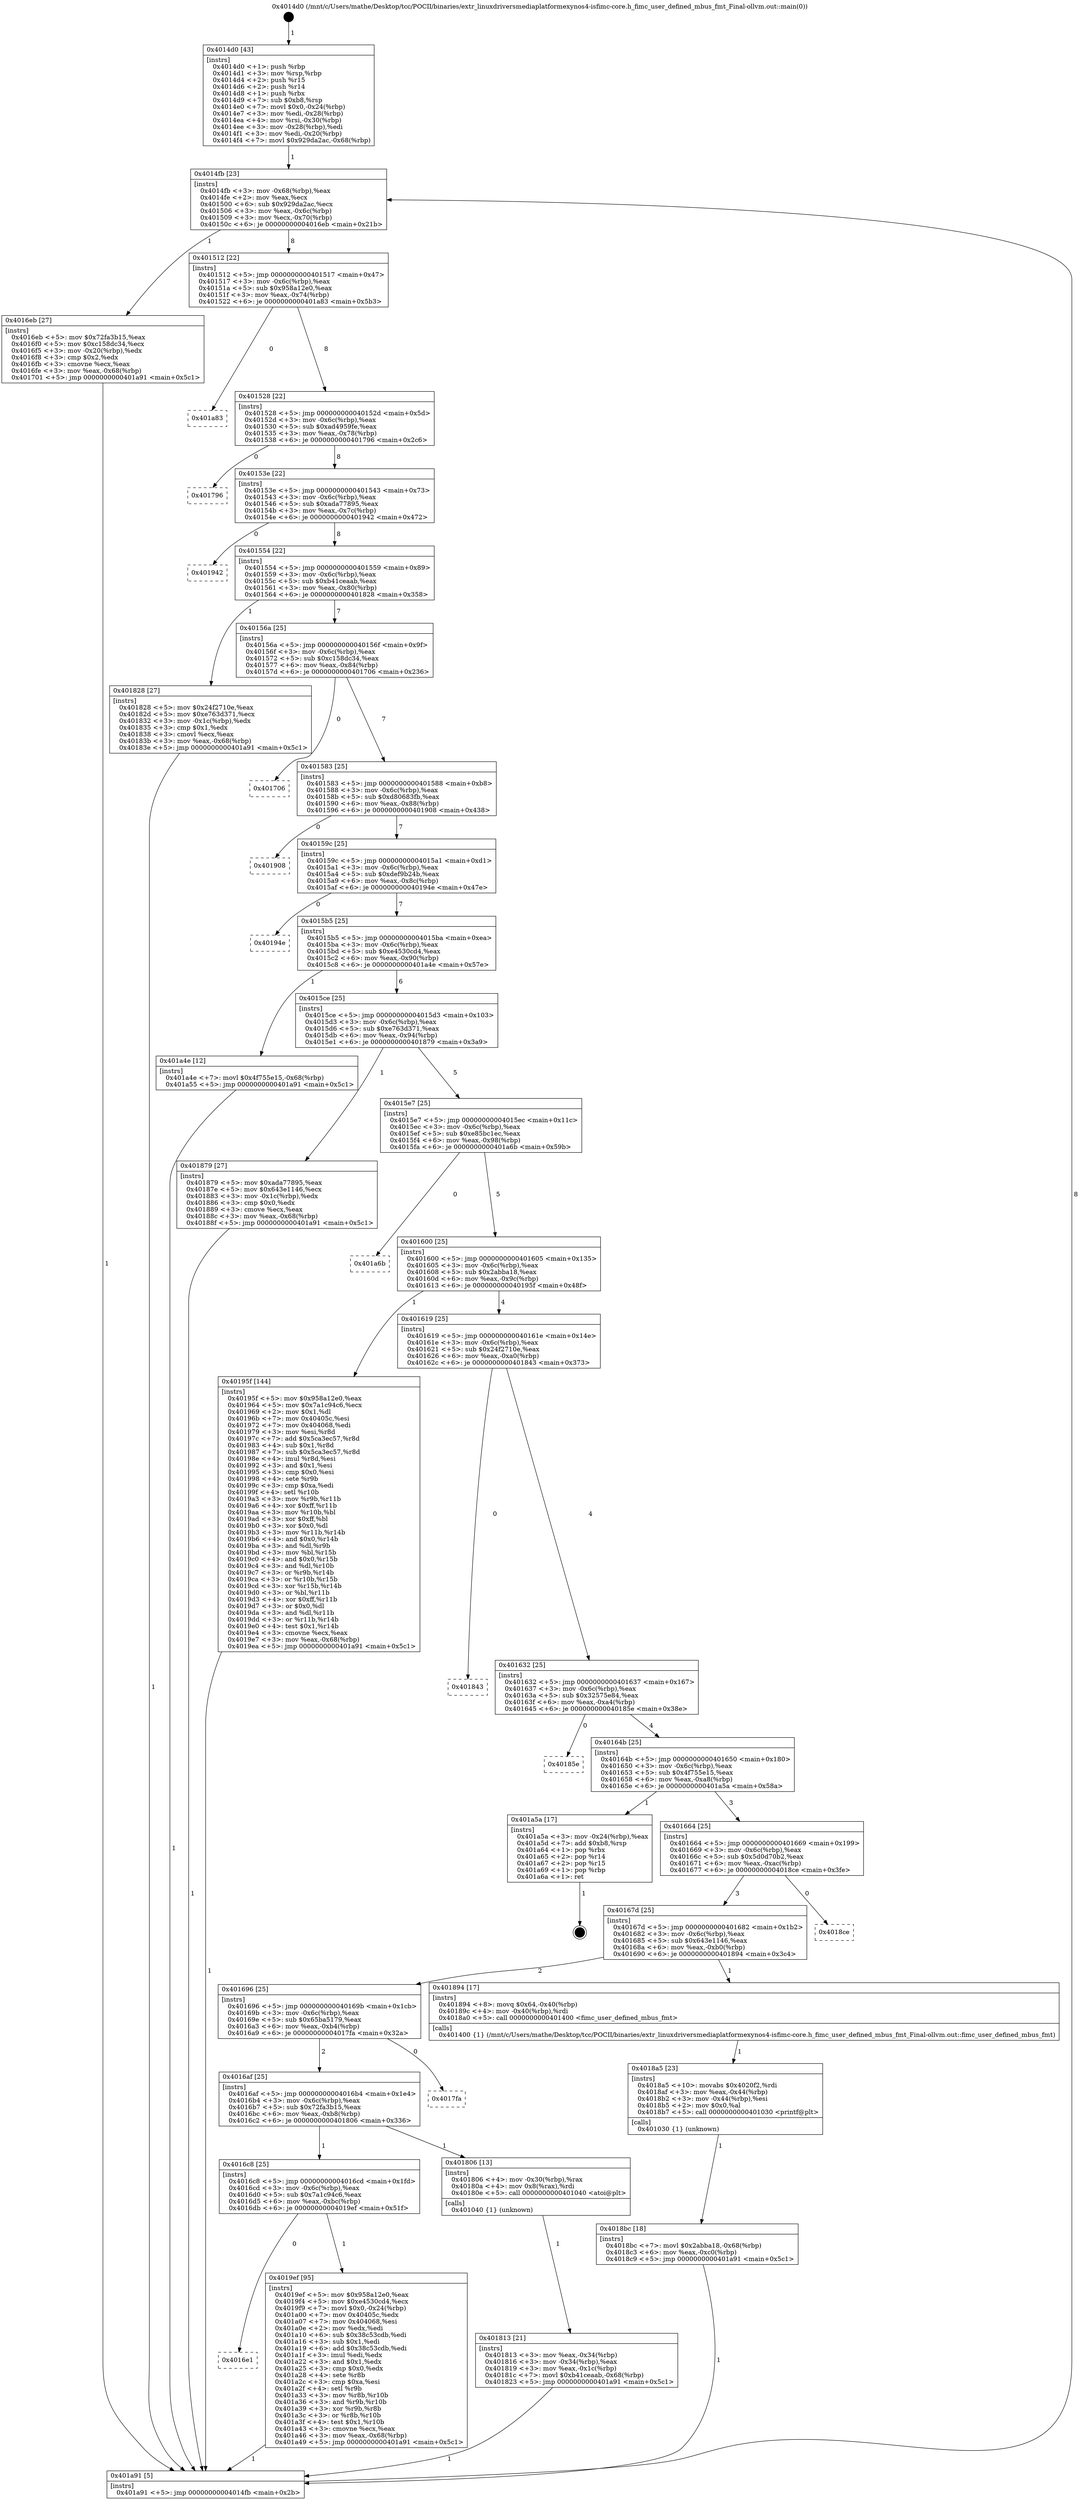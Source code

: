 digraph "0x4014d0" {
  label = "0x4014d0 (/mnt/c/Users/mathe/Desktop/tcc/POCII/binaries/extr_linuxdriversmediaplatformexynos4-isfimc-core.h_fimc_user_defined_mbus_fmt_Final-ollvm.out::main(0))"
  labelloc = "t"
  node[shape=record]

  Entry [label="",width=0.3,height=0.3,shape=circle,fillcolor=black,style=filled]
  "0x4014fb" [label="{
     0x4014fb [23]\l
     | [instrs]\l
     &nbsp;&nbsp;0x4014fb \<+3\>: mov -0x68(%rbp),%eax\l
     &nbsp;&nbsp;0x4014fe \<+2\>: mov %eax,%ecx\l
     &nbsp;&nbsp;0x401500 \<+6\>: sub $0x929da2ac,%ecx\l
     &nbsp;&nbsp;0x401506 \<+3\>: mov %eax,-0x6c(%rbp)\l
     &nbsp;&nbsp;0x401509 \<+3\>: mov %ecx,-0x70(%rbp)\l
     &nbsp;&nbsp;0x40150c \<+6\>: je 00000000004016eb \<main+0x21b\>\l
  }"]
  "0x4016eb" [label="{
     0x4016eb [27]\l
     | [instrs]\l
     &nbsp;&nbsp;0x4016eb \<+5\>: mov $0x72fa3b15,%eax\l
     &nbsp;&nbsp;0x4016f0 \<+5\>: mov $0xc158dc34,%ecx\l
     &nbsp;&nbsp;0x4016f5 \<+3\>: mov -0x20(%rbp),%edx\l
     &nbsp;&nbsp;0x4016f8 \<+3\>: cmp $0x2,%edx\l
     &nbsp;&nbsp;0x4016fb \<+3\>: cmovne %ecx,%eax\l
     &nbsp;&nbsp;0x4016fe \<+3\>: mov %eax,-0x68(%rbp)\l
     &nbsp;&nbsp;0x401701 \<+5\>: jmp 0000000000401a91 \<main+0x5c1\>\l
  }"]
  "0x401512" [label="{
     0x401512 [22]\l
     | [instrs]\l
     &nbsp;&nbsp;0x401512 \<+5\>: jmp 0000000000401517 \<main+0x47\>\l
     &nbsp;&nbsp;0x401517 \<+3\>: mov -0x6c(%rbp),%eax\l
     &nbsp;&nbsp;0x40151a \<+5\>: sub $0x958a12e0,%eax\l
     &nbsp;&nbsp;0x40151f \<+3\>: mov %eax,-0x74(%rbp)\l
     &nbsp;&nbsp;0x401522 \<+6\>: je 0000000000401a83 \<main+0x5b3\>\l
  }"]
  "0x401a91" [label="{
     0x401a91 [5]\l
     | [instrs]\l
     &nbsp;&nbsp;0x401a91 \<+5\>: jmp 00000000004014fb \<main+0x2b\>\l
  }"]
  "0x4014d0" [label="{
     0x4014d0 [43]\l
     | [instrs]\l
     &nbsp;&nbsp;0x4014d0 \<+1\>: push %rbp\l
     &nbsp;&nbsp;0x4014d1 \<+3\>: mov %rsp,%rbp\l
     &nbsp;&nbsp;0x4014d4 \<+2\>: push %r15\l
     &nbsp;&nbsp;0x4014d6 \<+2\>: push %r14\l
     &nbsp;&nbsp;0x4014d8 \<+1\>: push %rbx\l
     &nbsp;&nbsp;0x4014d9 \<+7\>: sub $0xb8,%rsp\l
     &nbsp;&nbsp;0x4014e0 \<+7\>: movl $0x0,-0x24(%rbp)\l
     &nbsp;&nbsp;0x4014e7 \<+3\>: mov %edi,-0x28(%rbp)\l
     &nbsp;&nbsp;0x4014ea \<+4\>: mov %rsi,-0x30(%rbp)\l
     &nbsp;&nbsp;0x4014ee \<+3\>: mov -0x28(%rbp),%edi\l
     &nbsp;&nbsp;0x4014f1 \<+3\>: mov %edi,-0x20(%rbp)\l
     &nbsp;&nbsp;0x4014f4 \<+7\>: movl $0x929da2ac,-0x68(%rbp)\l
  }"]
  Exit [label="",width=0.3,height=0.3,shape=circle,fillcolor=black,style=filled,peripheries=2]
  "0x401a83" [label="{
     0x401a83\l
  }", style=dashed]
  "0x401528" [label="{
     0x401528 [22]\l
     | [instrs]\l
     &nbsp;&nbsp;0x401528 \<+5\>: jmp 000000000040152d \<main+0x5d\>\l
     &nbsp;&nbsp;0x40152d \<+3\>: mov -0x6c(%rbp),%eax\l
     &nbsp;&nbsp;0x401530 \<+5\>: sub $0xad4959fe,%eax\l
     &nbsp;&nbsp;0x401535 \<+3\>: mov %eax,-0x78(%rbp)\l
     &nbsp;&nbsp;0x401538 \<+6\>: je 0000000000401796 \<main+0x2c6\>\l
  }"]
  "0x4016e1" [label="{
     0x4016e1\l
  }", style=dashed]
  "0x401796" [label="{
     0x401796\l
  }", style=dashed]
  "0x40153e" [label="{
     0x40153e [22]\l
     | [instrs]\l
     &nbsp;&nbsp;0x40153e \<+5\>: jmp 0000000000401543 \<main+0x73\>\l
     &nbsp;&nbsp;0x401543 \<+3\>: mov -0x6c(%rbp),%eax\l
     &nbsp;&nbsp;0x401546 \<+5\>: sub $0xada77895,%eax\l
     &nbsp;&nbsp;0x40154b \<+3\>: mov %eax,-0x7c(%rbp)\l
     &nbsp;&nbsp;0x40154e \<+6\>: je 0000000000401942 \<main+0x472\>\l
  }"]
  "0x4019ef" [label="{
     0x4019ef [95]\l
     | [instrs]\l
     &nbsp;&nbsp;0x4019ef \<+5\>: mov $0x958a12e0,%eax\l
     &nbsp;&nbsp;0x4019f4 \<+5\>: mov $0xe4530cd4,%ecx\l
     &nbsp;&nbsp;0x4019f9 \<+7\>: movl $0x0,-0x24(%rbp)\l
     &nbsp;&nbsp;0x401a00 \<+7\>: mov 0x40405c,%edx\l
     &nbsp;&nbsp;0x401a07 \<+7\>: mov 0x404068,%esi\l
     &nbsp;&nbsp;0x401a0e \<+2\>: mov %edx,%edi\l
     &nbsp;&nbsp;0x401a10 \<+6\>: sub $0x38c53cdb,%edi\l
     &nbsp;&nbsp;0x401a16 \<+3\>: sub $0x1,%edi\l
     &nbsp;&nbsp;0x401a19 \<+6\>: add $0x38c53cdb,%edi\l
     &nbsp;&nbsp;0x401a1f \<+3\>: imul %edi,%edx\l
     &nbsp;&nbsp;0x401a22 \<+3\>: and $0x1,%edx\l
     &nbsp;&nbsp;0x401a25 \<+3\>: cmp $0x0,%edx\l
     &nbsp;&nbsp;0x401a28 \<+4\>: sete %r8b\l
     &nbsp;&nbsp;0x401a2c \<+3\>: cmp $0xa,%esi\l
     &nbsp;&nbsp;0x401a2f \<+4\>: setl %r9b\l
     &nbsp;&nbsp;0x401a33 \<+3\>: mov %r8b,%r10b\l
     &nbsp;&nbsp;0x401a36 \<+3\>: and %r9b,%r10b\l
     &nbsp;&nbsp;0x401a39 \<+3\>: xor %r9b,%r8b\l
     &nbsp;&nbsp;0x401a3c \<+3\>: or %r8b,%r10b\l
     &nbsp;&nbsp;0x401a3f \<+4\>: test $0x1,%r10b\l
     &nbsp;&nbsp;0x401a43 \<+3\>: cmovne %ecx,%eax\l
     &nbsp;&nbsp;0x401a46 \<+3\>: mov %eax,-0x68(%rbp)\l
     &nbsp;&nbsp;0x401a49 \<+5\>: jmp 0000000000401a91 \<main+0x5c1\>\l
  }"]
  "0x401942" [label="{
     0x401942\l
  }", style=dashed]
  "0x401554" [label="{
     0x401554 [22]\l
     | [instrs]\l
     &nbsp;&nbsp;0x401554 \<+5\>: jmp 0000000000401559 \<main+0x89\>\l
     &nbsp;&nbsp;0x401559 \<+3\>: mov -0x6c(%rbp),%eax\l
     &nbsp;&nbsp;0x40155c \<+5\>: sub $0xb41ceaab,%eax\l
     &nbsp;&nbsp;0x401561 \<+3\>: mov %eax,-0x80(%rbp)\l
     &nbsp;&nbsp;0x401564 \<+6\>: je 0000000000401828 \<main+0x358\>\l
  }"]
  "0x4018bc" [label="{
     0x4018bc [18]\l
     | [instrs]\l
     &nbsp;&nbsp;0x4018bc \<+7\>: movl $0x2abba18,-0x68(%rbp)\l
     &nbsp;&nbsp;0x4018c3 \<+6\>: mov %eax,-0xc0(%rbp)\l
     &nbsp;&nbsp;0x4018c9 \<+5\>: jmp 0000000000401a91 \<main+0x5c1\>\l
  }"]
  "0x401828" [label="{
     0x401828 [27]\l
     | [instrs]\l
     &nbsp;&nbsp;0x401828 \<+5\>: mov $0x24f2710e,%eax\l
     &nbsp;&nbsp;0x40182d \<+5\>: mov $0xe763d371,%ecx\l
     &nbsp;&nbsp;0x401832 \<+3\>: mov -0x1c(%rbp),%edx\l
     &nbsp;&nbsp;0x401835 \<+3\>: cmp $0x1,%edx\l
     &nbsp;&nbsp;0x401838 \<+3\>: cmovl %ecx,%eax\l
     &nbsp;&nbsp;0x40183b \<+3\>: mov %eax,-0x68(%rbp)\l
     &nbsp;&nbsp;0x40183e \<+5\>: jmp 0000000000401a91 \<main+0x5c1\>\l
  }"]
  "0x40156a" [label="{
     0x40156a [25]\l
     | [instrs]\l
     &nbsp;&nbsp;0x40156a \<+5\>: jmp 000000000040156f \<main+0x9f\>\l
     &nbsp;&nbsp;0x40156f \<+3\>: mov -0x6c(%rbp),%eax\l
     &nbsp;&nbsp;0x401572 \<+5\>: sub $0xc158dc34,%eax\l
     &nbsp;&nbsp;0x401577 \<+6\>: mov %eax,-0x84(%rbp)\l
     &nbsp;&nbsp;0x40157d \<+6\>: je 0000000000401706 \<main+0x236\>\l
  }"]
  "0x4018a5" [label="{
     0x4018a5 [23]\l
     | [instrs]\l
     &nbsp;&nbsp;0x4018a5 \<+10\>: movabs $0x4020f2,%rdi\l
     &nbsp;&nbsp;0x4018af \<+3\>: mov %eax,-0x44(%rbp)\l
     &nbsp;&nbsp;0x4018b2 \<+3\>: mov -0x44(%rbp),%esi\l
     &nbsp;&nbsp;0x4018b5 \<+2\>: mov $0x0,%al\l
     &nbsp;&nbsp;0x4018b7 \<+5\>: call 0000000000401030 \<printf@plt\>\l
     | [calls]\l
     &nbsp;&nbsp;0x401030 \{1\} (unknown)\l
  }"]
  "0x401706" [label="{
     0x401706\l
  }", style=dashed]
  "0x401583" [label="{
     0x401583 [25]\l
     | [instrs]\l
     &nbsp;&nbsp;0x401583 \<+5\>: jmp 0000000000401588 \<main+0xb8\>\l
     &nbsp;&nbsp;0x401588 \<+3\>: mov -0x6c(%rbp),%eax\l
     &nbsp;&nbsp;0x40158b \<+5\>: sub $0xd80683fb,%eax\l
     &nbsp;&nbsp;0x401590 \<+6\>: mov %eax,-0x88(%rbp)\l
     &nbsp;&nbsp;0x401596 \<+6\>: je 0000000000401908 \<main+0x438\>\l
  }"]
  "0x401813" [label="{
     0x401813 [21]\l
     | [instrs]\l
     &nbsp;&nbsp;0x401813 \<+3\>: mov %eax,-0x34(%rbp)\l
     &nbsp;&nbsp;0x401816 \<+3\>: mov -0x34(%rbp),%eax\l
     &nbsp;&nbsp;0x401819 \<+3\>: mov %eax,-0x1c(%rbp)\l
     &nbsp;&nbsp;0x40181c \<+7\>: movl $0xb41ceaab,-0x68(%rbp)\l
     &nbsp;&nbsp;0x401823 \<+5\>: jmp 0000000000401a91 \<main+0x5c1\>\l
  }"]
  "0x401908" [label="{
     0x401908\l
  }", style=dashed]
  "0x40159c" [label="{
     0x40159c [25]\l
     | [instrs]\l
     &nbsp;&nbsp;0x40159c \<+5\>: jmp 00000000004015a1 \<main+0xd1\>\l
     &nbsp;&nbsp;0x4015a1 \<+3\>: mov -0x6c(%rbp),%eax\l
     &nbsp;&nbsp;0x4015a4 \<+5\>: sub $0xdef9b24b,%eax\l
     &nbsp;&nbsp;0x4015a9 \<+6\>: mov %eax,-0x8c(%rbp)\l
     &nbsp;&nbsp;0x4015af \<+6\>: je 000000000040194e \<main+0x47e\>\l
  }"]
  "0x4016c8" [label="{
     0x4016c8 [25]\l
     | [instrs]\l
     &nbsp;&nbsp;0x4016c8 \<+5\>: jmp 00000000004016cd \<main+0x1fd\>\l
     &nbsp;&nbsp;0x4016cd \<+3\>: mov -0x6c(%rbp),%eax\l
     &nbsp;&nbsp;0x4016d0 \<+5\>: sub $0x7a1c94c6,%eax\l
     &nbsp;&nbsp;0x4016d5 \<+6\>: mov %eax,-0xbc(%rbp)\l
     &nbsp;&nbsp;0x4016db \<+6\>: je 00000000004019ef \<main+0x51f\>\l
  }"]
  "0x40194e" [label="{
     0x40194e\l
  }", style=dashed]
  "0x4015b5" [label="{
     0x4015b5 [25]\l
     | [instrs]\l
     &nbsp;&nbsp;0x4015b5 \<+5\>: jmp 00000000004015ba \<main+0xea\>\l
     &nbsp;&nbsp;0x4015ba \<+3\>: mov -0x6c(%rbp),%eax\l
     &nbsp;&nbsp;0x4015bd \<+5\>: sub $0xe4530cd4,%eax\l
     &nbsp;&nbsp;0x4015c2 \<+6\>: mov %eax,-0x90(%rbp)\l
     &nbsp;&nbsp;0x4015c8 \<+6\>: je 0000000000401a4e \<main+0x57e\>\l
  }"]
  "0x401806" [label="{
     0x401806 [13]\l
     | [instrs]\l
     &nbsp;&nbsp;0x401806 \<+4\>: mov -0x30(%rbp),%rax\l
     &nbsp;&nbsp;0x40180a \<+4\>: mov 0x8(%rax),%rdi\l
     &nbsp;&nbsp;0x40180e \<+5\>: call 0000000000401040 \<atoi@plt\>\l
     | [calls]\l
     &nbsp;&nbsp;0x401040 \{1\} (unknown)\l
  }"]
  "0x401a4e" [label="{
     0x401a4e [12]\l
     | [instrs]\l
     &nbsp;&nbsp;0x401a4e \<+7\>: movl $0x4f755e15,-0x68(%rbp)\l
     &nbsp;&nbsp;0x401a55 \<+5\>: jmp 0000000000401a91 \<main+0x5c1\>\l
  }"]
  "0x4015ce" [label="{
     0x4015ce [25]\l
     | [instrs]\l
     &nbsp;&nbsp;0x4015ce \<+5\>: jmp 00000000004015d3 \<main+0x103\>\l
     &nbsp;&nbsp;0x4015d3 \<+3\>: mov -0x6c(%rbp),%eax\l
     &nbsp;&nbsp;0x4015d6 \<+5\>: sub $0xe763d371,%eax\l
     &nbsp;&nbsp;0x4015db \<+6\>: mov %eax,-0x94(%rbp)\l
     &nbsp;&nbsp;0x4015e1 \<+6\>: je 0000000000401879 \<main+0x3a9\>\l
  }"]
  "0x4016af" [label="{
     0x4016af [25]\l
     | [instrs]\l
     &nbsp;&nbsp;0x4016af \<+5\>: jmp 00000000004016b4 \<main+0x1e4\>\l
     &nbsp;&nbsp;0x4016b4 \<+3\>: mov -0x6c(%rbp),%eax\l
     &nbsp;&nbsp;0x4016b7 \<+5\>: sub $0x72fa3b15,%eax\l
     &nbsp;&nbsp;0x4016bc \<+6\>: mov %eax,-0xb8(%rbp)\l
     &nbsp;&nbsp;0x4016c2 \<+6\>: je 0000000000401806 \<main+0x336\>\l
  }"]
  "0x401879" [label="{
     0x401879 [27]\l
     | [instrs]\l
     &nbsp;&nbsp;0x401879 \<+5\>: mov $0xada77895,%eax\l
     &nbsp;&nbsp;0x40187e \<+5\>: mov $0x643e1146,%ecx\l
     &nbsp;&nbsp;0x401883 \<+3\>: mov -0x1c(%rbp),%edx\l
     &nbsp;&nbsp;0x401886 \<+3\>: cmp $0x0,%edx\l
     &nbsp;&nbsp;0x401889 \<+3\>: cmove %ecx,%eax\l
     &nbsp;&nbsp;0x40188c \<+3\>: mov %eax,-0x68(%rbp)\l
     &nbsp;&nbsp;0x40188f \<+5\>: jmp 0000000000401a91 \<main+0x5c1\>\l
  }"]
  "0x4015e7" [label="{
     0x4015e7 [25]\l
     | [instrs]\l
     &nbsp;&nbsp;0x4015e7 \<+5\>: jmp 00000000004015ec \<main+0x11c\>\l
     &nbsp;&nbsp;0x4015ec \<+3\>: mov -0x6c(%rbp),%eax\l
     &nbsp;&nbsp;0x4015ef \<+5\>: sub $0xe85bc1ec,%eax\l
     &nbsp;&nbsp;0x4015f4 \<+6\>: mov %eax,-0x98(%rbp)\l
     &nbsp;&nbsp;0x4015fa \<+6\>: je 0000000000401a6b \<main+0x59b\>\l
  }"]
  "0x4017fa" [label="{
     0x4017fa\l
  }", style=dashed]
  "0x401a6b" [label="{
     0x401a6b\l
  }", style=dashed]
  "0x401600" [label="{
     0x401600 [25]\l
     | [instrs]\l
     &nbsp;&nbsp;0x401600 \<+5\>: jmp 0000000000401605 \<main+0x135\>\l
     &nbsp;&nbsp;0x401605 \<+3\>: mov -0x6c(%rbp),%eax\l
     &nbsp;&nbsp;0x401608 \<+5\>: sub $0x2abba18,%eax\l
     &nbsp;&nbsp;0x40160d \<+6\>: mov %eax,-0x9c(%rbp)\l
     &nbsp;&nbsp;0x401613 \<+6\>: je 000000000040195f \<main+0x48f\>\l
  }"]
  "0x401696" [label="{
     0x401696 [25]\l
     | [instrs]\l
     &nbsp;&nbsp;0x401696 \<+5\>: jmp 000000000040169b \<main+0x1cb\>\l
     &nbsp;&nbsp;0x40169b \<+3\>: mov -0x6c(%rbp),%eax\l
     &nbsp;&nbsp;0x40169e \<+5\>: sub $0x65ba5179,%eax\l
     &nbsp;&nbsp;0x4016a3 \<+6\>: mov %eax,-0xb4(%rbp)\l
     &nbsp;&nbsp;0x4016a9 \<+6\>: je 00000000004017fa \<main+0x32a\>\l
  }"]
  "0x40195f" [label="{
     0x40195f [144]\l
     | [instrs]\l
     &nbsp;&nbsp;0x40195f \<+5\>: mov $0x958a12e0,%eax\l
     &nbsp;&nbsp;0x401964 \<+5\>: mov $0x7a1c94c6,%ecx\l
     &nbsp;&nbsp;0x401969 \<+2\>: mov $0x1,%dl\l
     &nbsp;&nbsp;0x40196b \<+7\>: mov 0x40405c,%esi\l
     &nbsp;&nbsp;0x401972 \<+7\>: mov 0x404068,%edi\l
     &nbsp;&nbsp;0x401979 \<+3\>: mov %esi,%r8d\l
     &nbsp;&nbsp;0x40197c \<+7\>: add $0x5ca3ec57,%r8d\l
     &nbsp;&nbsp;0x401983 \<+4\>: sub $0x1,%r8d\l
     &nbsp;&nbsp;0x401987 \<+7\>: sub $0x5ca3ec57,%r8d\l
     &nbsp;&nbsp;0x40198e \<+4\>: imul %r8d,%esi\l
     &nbsp;&nbsp;0x401992 \<+3\>: and $0x1,%esi\l
     &nbsp;&nbsp;0x401995 \<+3\>: cmp $0x0,%esi\l
     &nbsp;&nbsp;0x401998 \<+4\>: sete %r9b\l
     &nbsp;&nbsp;0x40199c \<+3\>: cmp $0xa,%edi\l
     &nbsp;&nbsp;0x40199f \<+4\>: setl %r10b\l
     &nbsp;&nbsp;0x4019a3 \<+3\>: mov %r9b,%r11b\l
     &nbsp;&nbsp;0x4019a6 \<+4\>: xor $0xff,%r11b\l
     &nbsp;&nbsp;0x4019aa \<+3\>: mov %r10b,%bl\l
     &nbsp;&nbsp;0x4019ad \<+3\>: xor $0xff,%bl\l
     &nbsp;&nbsp;0x4019b0 \<+3\>: xor $0x0,%dl\l
     &nbsp;&nbsp;0x4019b3 \<+3\>: mov %r11b,%r14b\l
     &nbsp;&nbsp;0x4019b6 \<+4\>: and $0x0,%r14b\l
     &nbsp;&nbsp;0x4019ba \<+3\>: and %dl,%r9b\l
     &nbsp;&nbsp;0x4019bd \<+3\>: mov %bl,%r15b\l
     &nbsp;&nbsp;0x4019c0 \<+4\>: and $0x0,%r15b\l
     &nbsp;&nbsp;0x4019c4 \<+3\>: and %dl,%r10b\l
     &nbsp;&nbsp;0x4019c7 \<+3\>: or %r9b,%r14b\l
     &nbsp;&nbsp;0x4019ca \<+3\>: or %r10b,%r15b\l
     &nbsp;&nbsp;0x4019cd \<+3\>: xor %r15b,%r14b\l
     &nbsp;&nbsp;0x4019d0 \<+3\>: or %bl,%r11b\l
     &nbsp;&nbsp;0x4019d3 \<+4\>: xor $0xff,%r11b\l
     &nbsp;&nbsp;0x4019d7 \<+3\>: or $0x0,%dl\l
     &nbsp;&nbsp;0x4019da \<+3\>: and %dl,%r11b\l
     &nbsp;&nbsp;0x4019dd \<+3\>: or %r11b,%r14b\l
     &nbsp;&nbsp;0x4019e0 \<+4\>: test $0x1,%r14b\l
     &nbsp;&nbsp;0x4019e4 \<+3\>: cmovne %ecx,%eax\l
     &nbsp;&nbsp;0x4019e7 \<+3\>: mov %eax,-0x68(%rbp)\l
     &nbsp;&nbsp;0x4019ea \<+5\>: jmp 0000000000401a91 \<main+0x5c1\>\l
  }"]
  "0x401619" [label="{
     0x401619 [25]\l
     | [instrs]\l
     &nbsp;&nbsp;0x401619 \<+5\>: jmp 000000000040161e \<main+0x14e\>\l
     &nbsp;&nbsp;0x40161e \<+3\>: mov -0x6c(%rbp),%eax\l
     &nbsp;&nbsp;0x401621 \<+5\>: sub $0x24f2710e,%eax\l
     &nbsp;&nbsp;0x401626 \<+6\>: mov %eax,-0xa0(%rbp)\l
     &nbsp;&nbsp;0x40162c \<+6\>: je 0000000000401843 \<main+0x373\>\l
  }"]
  "0x401894" [label="{
     0x401894 [17]\l
     | [instrs]\l
     &nbsp;&nbsp;0x401894 \<+8\>: movq $0x64,-0x40(%rbp)\l
     &nbsp;&nbsp;0x40189c \<+4\>: mov -0x40(%rbp),%rdi\l
     &nbsp;&nbsp;0x4018a0 \<+5\>: call 0000000000401400 \<fimc_user_defined_mbus_fmt\>\l
     | [calls]\l
     &nbsp;&nbsp;0x401400 \{1\} (/mnt/c/Users/mathe/Desktop/tcc/POCII/binaries/extr_linuxdriversmediaplatformexynos4-isfimc-core.h_fimc_user_defined_mbus_fmt_Final-ollvm.out::fimc_user_defined_mbus_fmt)\l
  }"]
  "0x401843" [label="{
     0x401843\l
  }", style=dashed]
  "0x401632" [label="{
     0x401632 [25]\l
     | [instrs]\l
     &nbsp;&nbsp;0x401632 \<+5\>: jmp 0000000000401637 \<main+0x167\>\l
     &nbsp;&nbsp;0x401637 \<+3\>: mov -0x6c(%rbp),%eax\l
     &nbsp;&nbsp;0x40163a \<+5\>: sub $0x32575e84,%eax\l
     &nbsp;&nbsp;0x40163f \<+6\>: mov %eax,-0xa4(%rbp)\l
     &nbsp;&nbsp;0x401645 \<+6\>: je 000000000040185e \<main+0x38e\>\l
  }"]
  "0x40167d" [label="{
     0x40167d [25]\l
     | [instrs]\l
     &nbsp;&nbsp;0x40167d \<+5\>: jmp 0000000000401682 \<main+0x1b2\>\l
     &nbsp;&nbsp;0x401682 \<+3\>: mov -0x6c(%rbp),%eax\l
     &nbsp;&nbsp;0x401685 \<+5\>: sub $0x643e1146,%eax\l
     &nbsp;&nbsp;0x40168a \<+6\>: mov %eax,-0xb0(%rbp)\l
     &nbsp;&nbsp;0x401690 \<+6\>: je 0000000000401894 \<main+0x3c4\>\l
  }"]
  "0x40185e" [label="{
     0x40185e\l
  }", style=dashed]
  "0x40164b" [label="{
     0x40164b [25]\l
     | [instrs]\l
     &nbsp;&nbsp;0x40164b \<+5\>: jmp 0000000000401650 \<main+0x180\>\l
     &nbsp;&nbsp;0x401650 \<+3\>: mov -0x6c(%rbp),%eax\l
     &nbsp;&nbsp;0x401653 \<+5\>: sub $0x4f755e15,%eax\l
     &nbsp;&nbsp;0x401658 \<+6\>: mov %eax,-0xa8(%rbp)\l
     &nbsp;&nbsp;0x40165e \<+6\>: je 0000000000401a5a \<main+0x58a\>\l
  }"]
  "0x4018ce" [label="{
     0x4018ce\l
  }", style=dashed]
  "0x401a5a" [label="{
     0x401a5a [17]\l
     | [instrs]\l
     &nbsp;&nbsp;0x401a5a \<+3\>: mov -0x24(%rbp),%eax\l
     &nbsp;&nbsp;0x401a5d \<+7\>: add $0xb8,%rsp\l
     &nbsp;&nbsp;0x401a64 \<+1\>: pop %rbx\l
     &nbsp;&nbsp;0x401a65 \<+2\>: pop %r14\l
     &nbsp;&nbsp;0x401a67 \<+2\>: pop %r15\l
     &nbsp;&nbsp;0x401a69 \<+1\>: pop %rbp\l
     &nbsp;&nbsp;0x401a6a \<+1\>: ret\l
  }"]
  "0x401664" [label="{
     0x401664 [25]\l
     | [instrs]\l
     &nbsp;&nbsp;0x401664 \<+5\>: jmp 0000000000401669 \<main+0x199\>\l
     &nbsp;&nbsp;0x401669 \<+3\>: mov -0x6c(%rbp),%eax\l
     &nbsp;&nbsp;0x40166c \<+5\>: sub $0x5d0d70b2,%eax\l
     &nbsp;&nbsp;0x401671 \<+6\>: mov %eax,-0xac(%rbp)\l
     &nbsp;&nbsp;0x401677 \<+6\>: je 00000000004018ce \<main+0x3fe\>\l
  }"]
  Entry -> "0x4014d0" [label=" 1"]
  "0x4014fb" -> "0x4016eb" [label=" 1"]
  "0x4014fb" -> "0x401512" [label=" 8"]
  "0x4016eb" -> "0x401a91" [label=" 1"]
  "0x4014d0" -> "0x4014fb" [label=" 1"]
  "0x401a91" -> "0x4014fb" [label=" 8"]
  "0x401a5a" -> Exit [label=" 1"]
  "0x401512" -> "0x401a83" [label=" 0"]
  "0x401512" -> "0x401528" [label=" 8"]
  "0x401a4e" -> "0x401a91" [label=" 1"]
  "0x401528" -> "0x401796" [label=" 0"]
  "0x401528" -> "0x40153e" [label=" 8"]
  "0x4019ef" -> "0x401a91" [label=" 1"]
  "0x40153e" -> "0x401942" [label=" 0"]
  "0x40153e" -> "0x401554" [label=" 8"]
  "0x4016c8" -> "0x4016e1" [label=" 0"]
  "0x401554" -> "0x401828" [label=" 1"]
  "0x401554" -> "0x40156a" [label=" 7"]
  "0x4016c8" -> "0x4019ef" [label=" 1"]
  "0x40156a" -> "0x401706" [label=" 0"]
  "0x40156a" -> "0x401583" [label=" 7"]
  "0x40195f" -> "0x401a91" [label=" 1"]
  "0x401583" -> "0x401908" [label=" 0"]
  "0x401583" -> "0x40159c" [label=" 7"]
  "0x4018bc" -> "0x401a91" [label=" 1"]
  "0x40159c" -> "0x40194e" [label=" 0"]
  "0x40159c" -> "0x4015b5" [label=" 7"]
  "0x4018a5" -> "0x4018bc" [label=" 1"]
  "0x4015b5" -> "0x401a4e" [label=" 1"]
  "0x4015b5" -> "0x4015ce" [label=" 6"]
  "0x401894" -> "0x4018a5" [label=" 1"]
  "0x4015ce" -> "0x401879" [label=" 1"]
  "0x4015ce" -> "0x4015e7" [label=" 5"]
  "0x401828" -> "0x401a91" [label=" 1"]
  "0x4015e7" -> "0x401a6b" [label=" 0"]
  "0x4015e7" -> "0x401600" [label=" 5"]
  "0x401813" -> "0x401a91" [label=" 1"]
  "0x401600" -> "0x40195f" [label=" 1"]
  "0x401600" -> "0x401619" [label=" 4"]
  "0x4016af" -> "0x4016c8" [label=" 1"]
  "0x401619" -> "0x401843" [label=" 0"]
  "0x401619" -> "0x401632" [label=" 4"]
  "0x4016af" -> "0x401806" [label=" 1"]
  "0x401632" -> "0x40185e" [label=" 0"]
  "0x401632" -> "0x40164b" [label=" 4"]
  "0x401696" -> "0x4016af" [label=" 2"]
  "0x40164b" -> "0x401a5a" [label=" 1"]
  "0x40164b" -> "0x401664" [label=" 3"]
  "0x401696" -> "0x4017fa" [label=" 0"]
  "0x401664" -> "0x4018ce" [label=" 0"]
  "0x401664" -> "0x40167d" [label=" 3"]
  "0x401879" -> "0x401a91" [label=" 1"]
  "0x40167d" -> "0x401894" [label=" 1"]
  "0x40167d" -> "0x401696" [label=" 2"]
  "0x401806" -> "0x401813" [label=" 1"]
}
